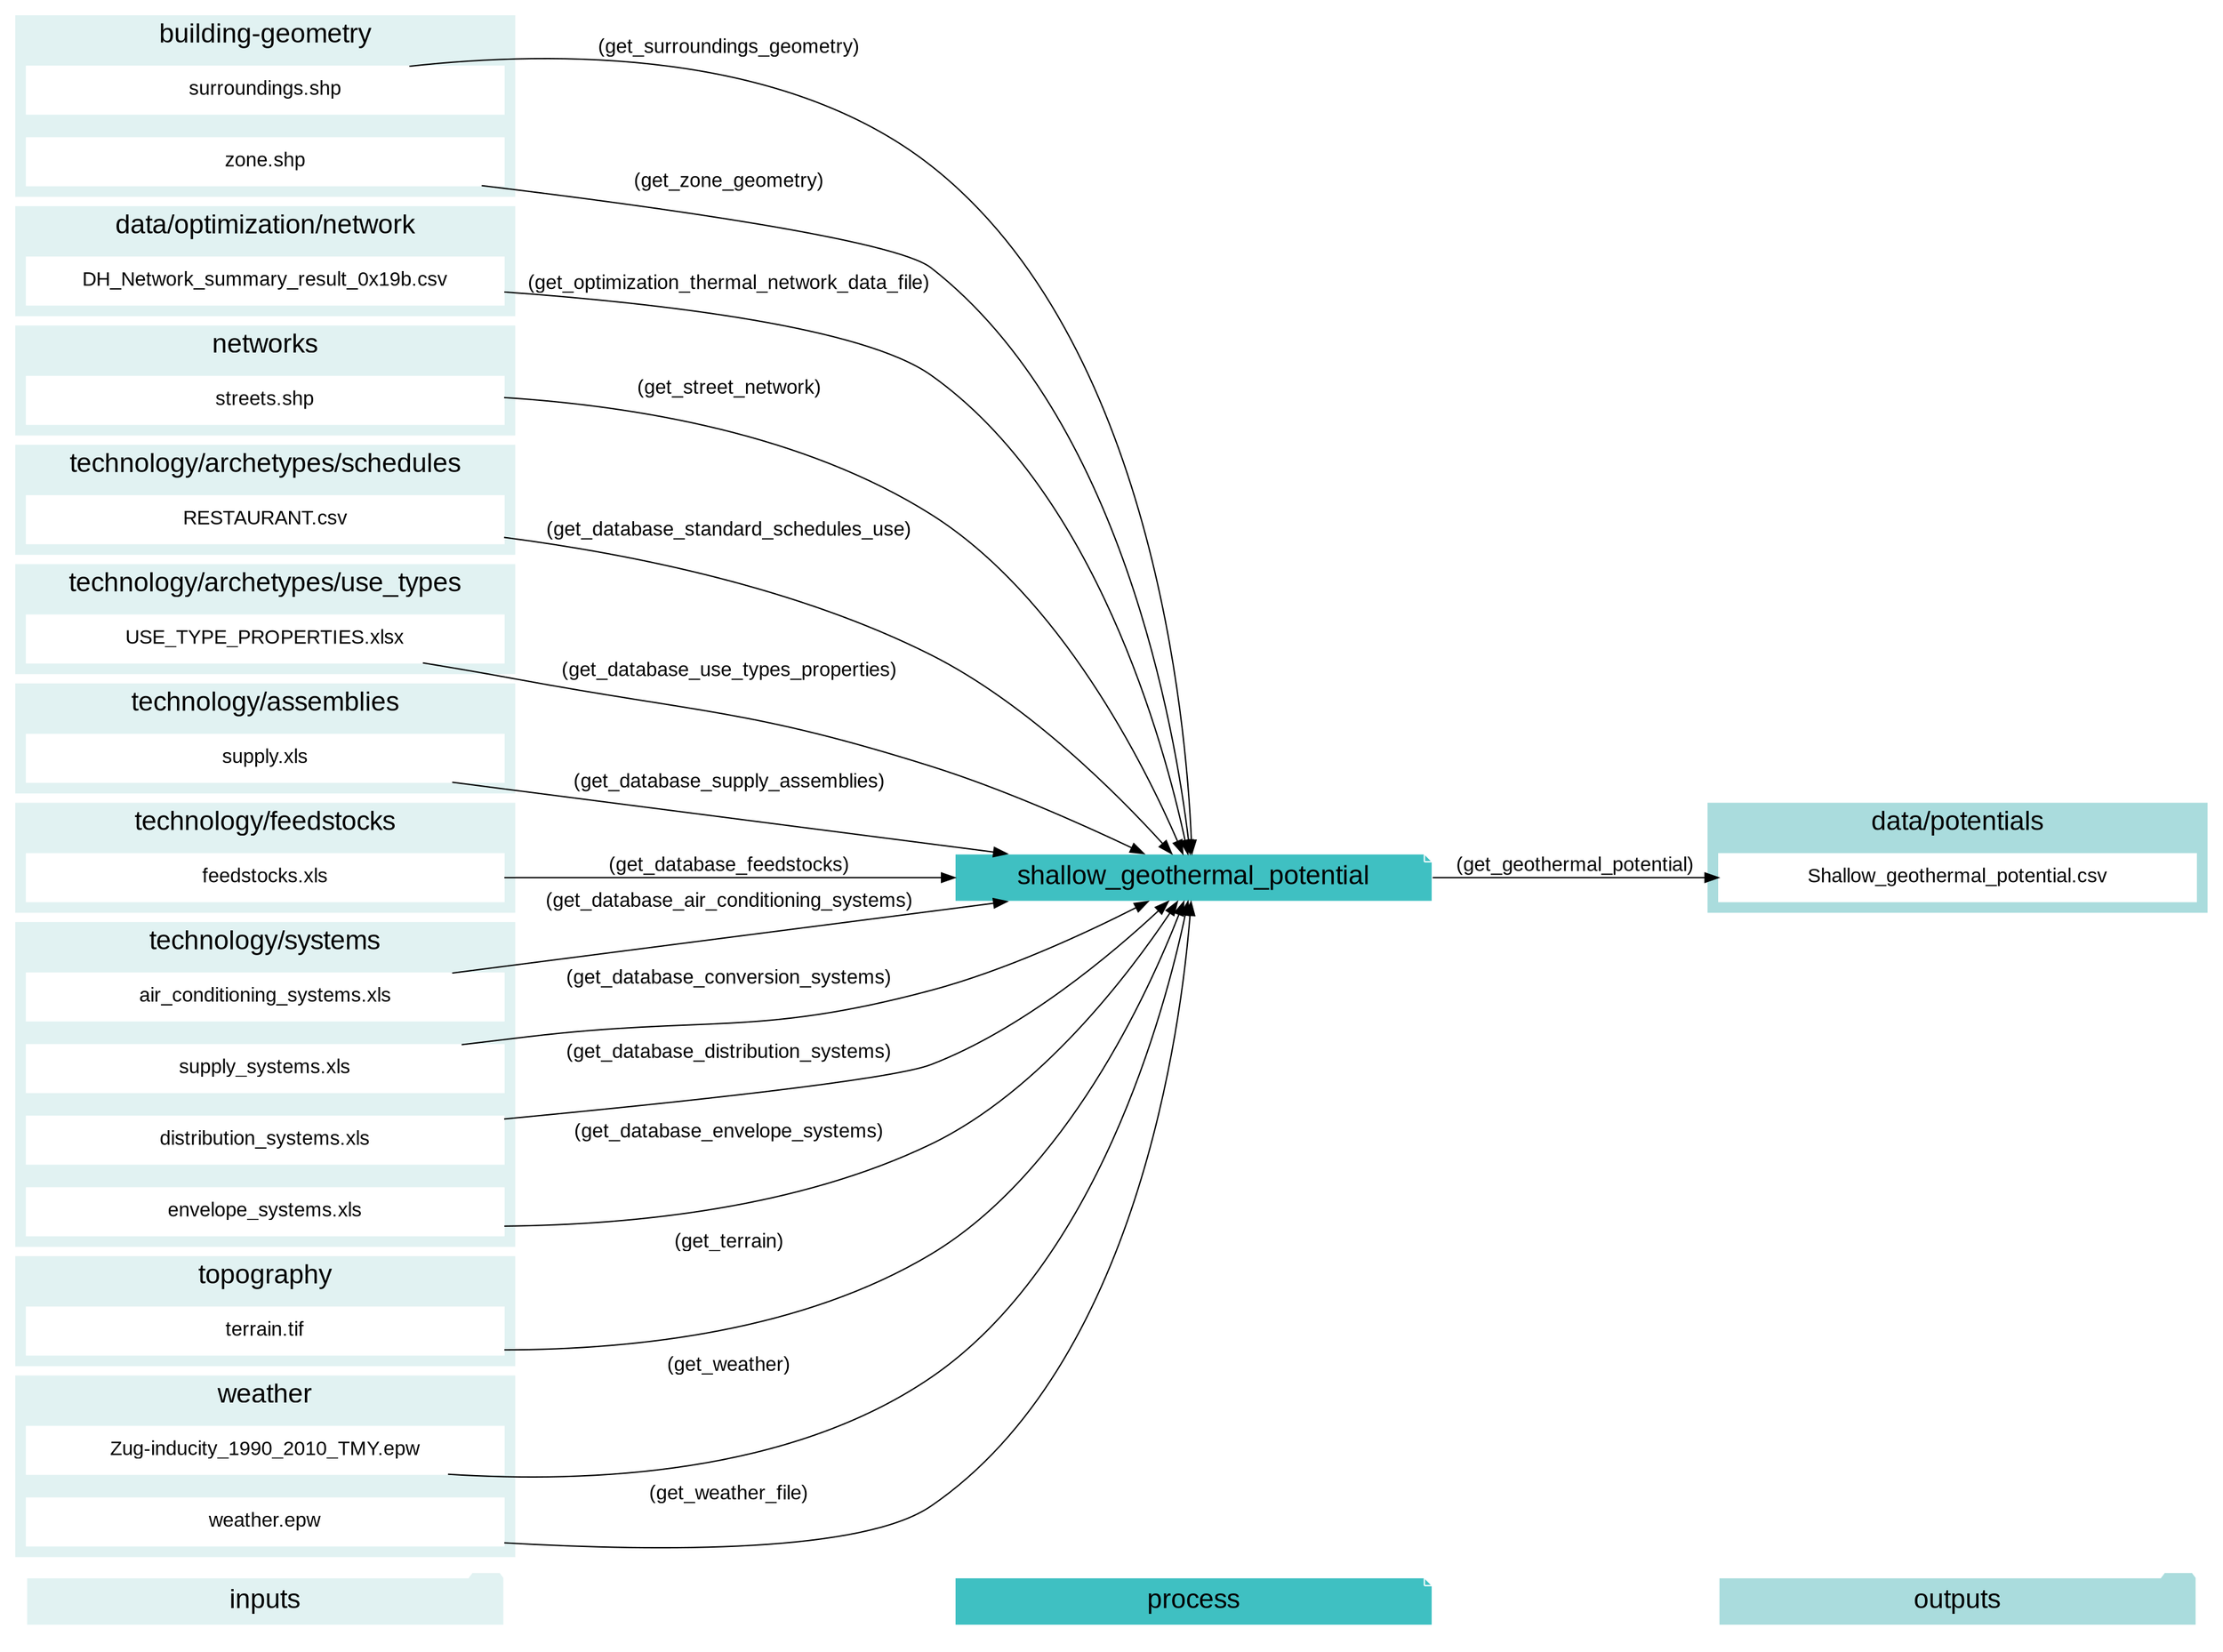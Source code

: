 digraph trace_inputlocator {
    rankdir="LR";
    graph [overlap=false, fontname=arial];
    node [shape=box, style=filled, color=white, fontsize=15, fontname=arial, fixedsize=true, width=5];
    edge [fontname=arial, fontsize = 15]
    newrank=true
    subgraph cluster_legend {
    fontsize=25
    style=invis
    "process"[style=filled, fillcolor="#3FC0C2", shape=note, fontsize=20, fontname="arial"]
    "inputs" [style=filled, shape=folder, color=white, fillcolor="#E1F2F2", fontsize=20]
    "outputs"[style=filled, shape=folder, color=white, fillcolor="#aadcdd", fontsize=20]
    "inputs"->"process"[style=invis]
    "process"->"outputs"[style=invis]
    }
    "shallow_geothermal_potential"[style=filled, color=white, fillcolor="#3FC0C2", shape=note, fontsize=20, fontname=arial];
    subgraph cluster_0_in {
        style = filled;
        color = "#E1F2F2";
        fontsize = 20;
        rank=same;
        label="building-geometry";
        "surroundings.shp"
        "zone.shp"
    }
    subgraph cluster_1_in {
        style = filled;
        color = "#E1F2F2";
        fontsize = 20;
        rank=same;
        label="data/optimization/network";
        "DH_Network_summary_result_0x19b.csv"
    }
    subgraph cluster_2_out {
        style = filled;
        color = "#aadcdd";
        fontsize = 20;
        rank=same;
        label="data/potentials";
        "Shallow_geothermal_potential.csv"
    }
    subgraph cluster_3_in {
        style = filled;
        color = "#E1F2F2";
        fontsize = 20;
        rank=same;
        label="networks";
        "streets.shp"
    }
    subgraph cluster_4_in {
        style = filled;
        color = "#E1F2F2";
        fontsize = 20;
        rank=same;
        label="technology/archetypes/schedules";
        "RESTAURANT.csv"
    }
    subgraph cluster_5_in {
        style = filled;
        color = "#E1F2F2";
        fontsize = 20;
        rank=same;
        label="technology/archetypes/use_types";
        "USE_TYPE_PROPERTIES.xlsx"
    }
    subgraph cluster_6_in {
        style = filled;
        color = "#E1F2F2";
        fontsize = 20;
        rank=same;
        label="technology/assemblies";
        "supply.xls"
    }
    subgraph cluster_7_in {
        style = filled;
        color = "#E1F2F2";
        fontsize = 20;
        rank=same;
        label="technology/feedstocks";
        "feedstocks.xls"
    }
    subgraph cluster_8_in {
        style = filled;
        color = "#E1F2F2";
        fontsize = 20;
        rank=same;
        label="technology/systems";
        "air_conditioning_systems.xls"
        "supply_systems.xls"
        "distribution_systems.xls"
        "envelope_systems.xls"
    }
    subgraph cluster_9_in {
        style = filled;
        color = "#E1F2F2";
        fontsize = 20;
        rank=same;
        label="topography";
        "terrain.tif"
    }
    subgraph cluster_10_in {
        style = filled;
        color = "#E1F2F2";
        fontsize = 20;
        rank=same;
        label="weather";
        "Zug-inducity_1990_2010_TMY.epw"
        "weather.epw"
    }
    "air_conditioning_systems.xls" -> "shallow_geothermal_potential"[label="(get_database_air_conditioning_systems)"]
    "supply_systems.xls" -> "shallow_geothermal_potential"[label="(get_database_conversion_systems)"]
    "distribution_systems.xls" -> "shallow_geothermal_potential"[label="(get_database_distribution_systems)"]
    "envelope_systems.xls" -> "shallow_geothermal_potential"[label="(get_database_envelope_systems)"]
    "feedstocks.xls" -> "shallow_geothermal_potential"[label="(get_database_feedstocks)"]
    "RESTAURANT.csv" -> "shallow_geothermal_potential"[label="(get_database_standard_schedules_use)"]
    "supply.xls" -> "shallow_geothermal_potential"[label="(get_database_supply_assemblies)"]
    "USE_TYPE_PROPERTIES.xlsx" -> "shallow_geothermal_potential"[label="(get_database_use_types_properties)"]
    "DH_Network_summary_result_0x19b.csv" -> "shallow_geothermal_potential"[label="(get_optimization_thermal_network_data_file)"]
    "streets.shp" -> "shallow_geothermal_potential"[label="(get_street_network)"]
    "surroundings.shp" -> "shallow_geothermal_potential"[label="(get_surroundings_geometry)"]
    "terrain.tif" -> "shallow_geothermal_potential"[label="(get_terrain)"]
    "Zug-inducity_1990_2010_TMY.epw" -> "shallow_geothermal_potential"[label="(get_weather)"]
    "weather.epw" -> "shallow_geothermal_potential"[label="(get_weather_file)"]
    "zone.shp" -> "shallow_geothermal_potential"[label="(get_zone_geometry)"]
    "shallow_geothermal_potential" -> "Shallow_geothermal_potential.csv"[label="(get_geothermal_potential)"]
    }
